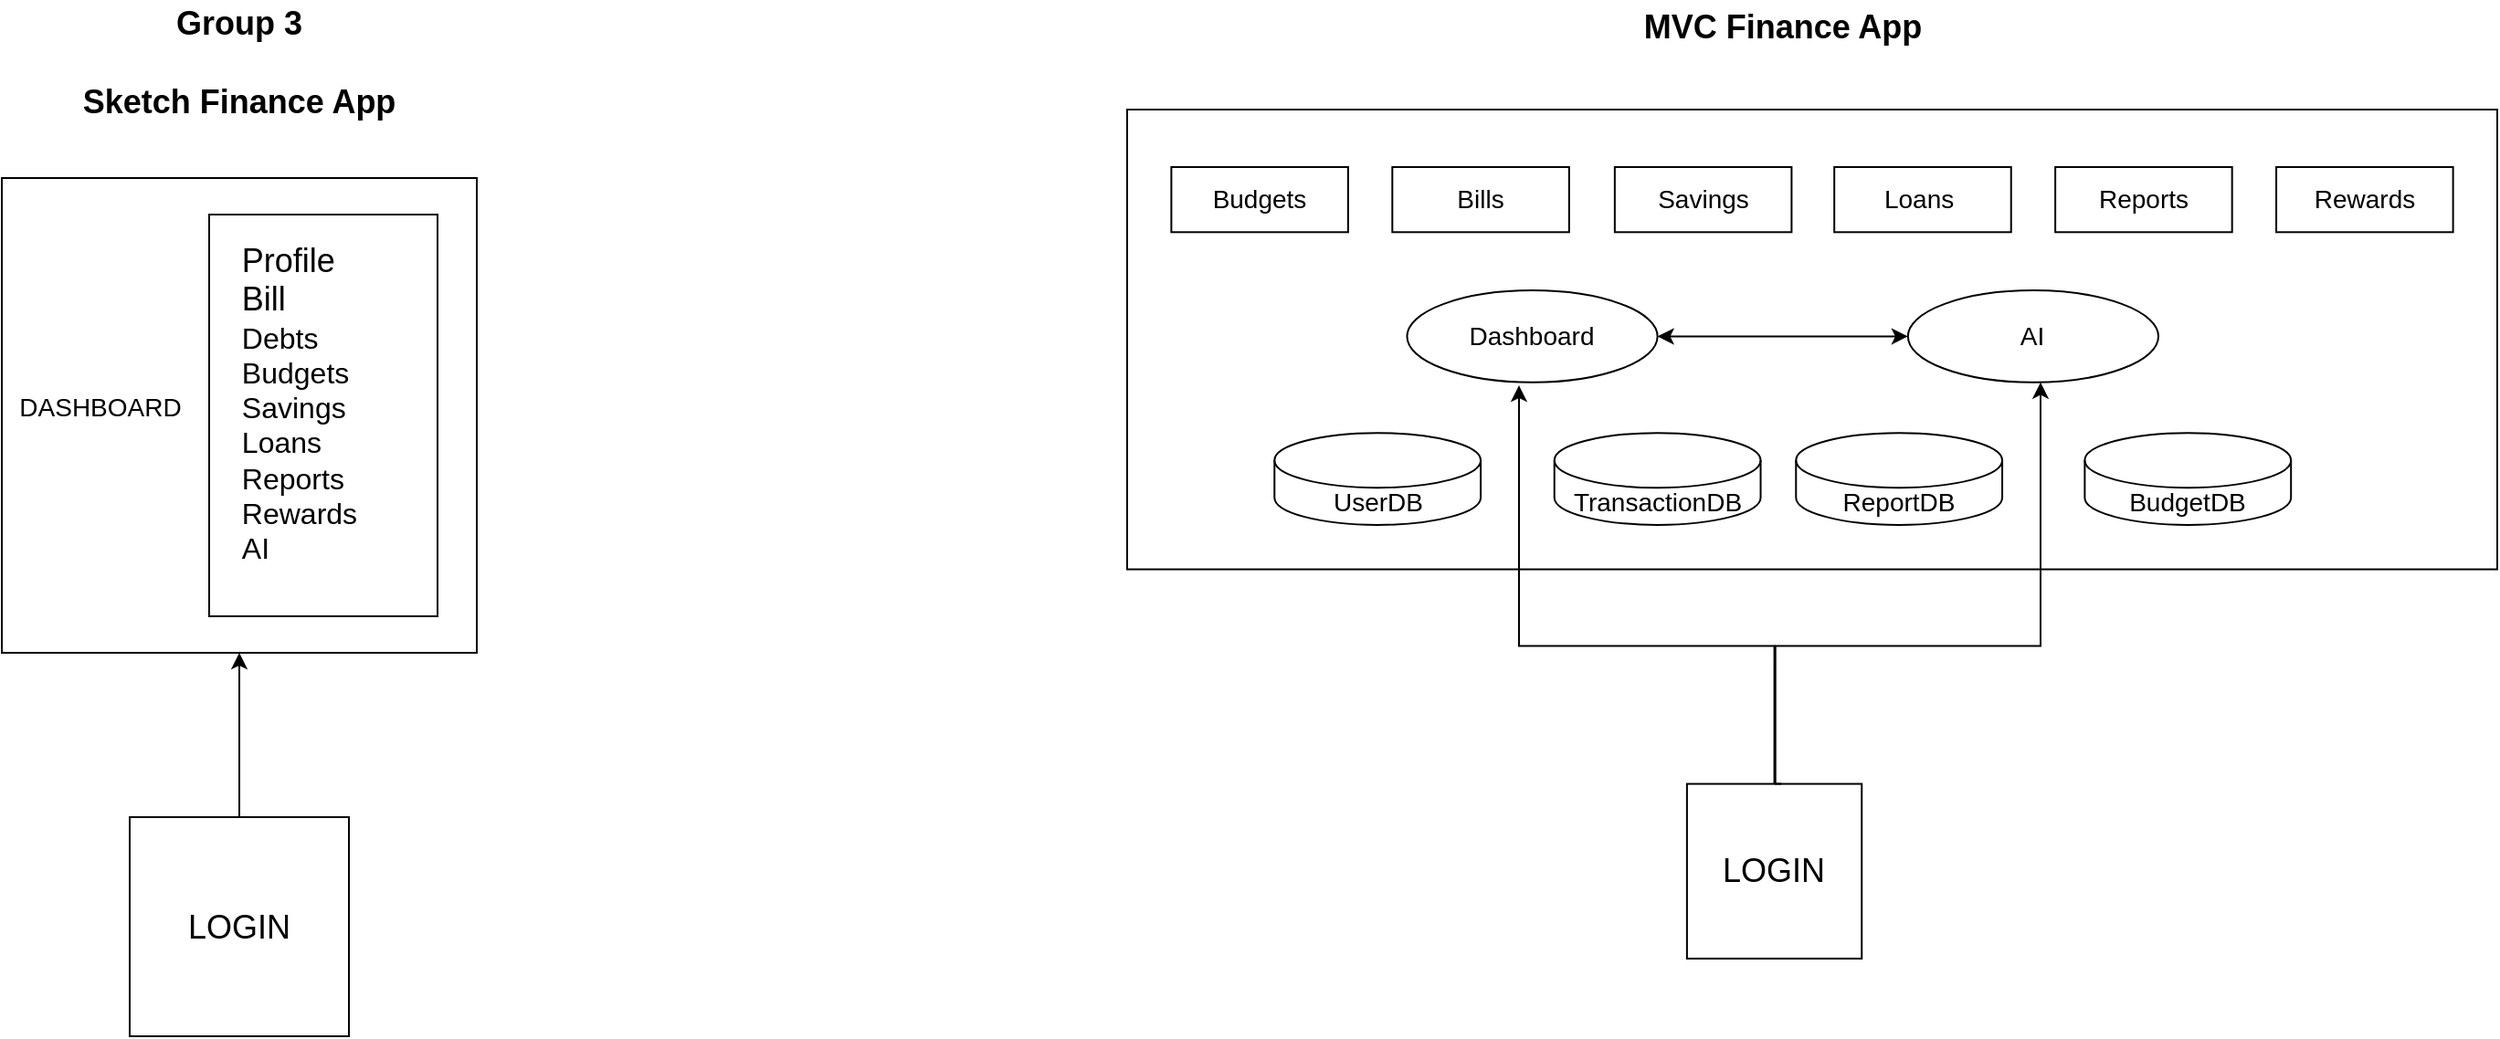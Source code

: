 <mxfile version="24.8.2">
  <diagram name="Page-1" id="ICIlDwkwhrRnBKipHEM9">
    <mxGraphModel dx="2093" dy="933" grid="1" gridSize="10" guides="1" tooltips="1" connect="1" arrows="1" fold="1" page="1" pageScale="1" pageWidth="827" pageHeight="1169" math="0" shadow="0">
      <root>
        <mxCell id="0" />
        <mxCell id="1" parent="0" />
        <mxCell id="7ydnyLyAO0v6t1_Miq5--10" style="edgeStyle=orthogonalEdgeStyle;rounded=0;orthogonalLoop=1;jettySize=auto;html=1;entryX=0.5;entryY=1;entryDx=0;entryDy=0;" edge="1" parent="1" source="7ydnyLyAO0v6t1_Miq5--1" target="7ydnyLyAO0v6t1_Miq5--2">
          <mxGeometry relative="1" as="geometry" />
        </mxCell>
        <mxCell id="7ydnyLyAO0v6t1_Miq5--1" value="&lt;font style=&quot;font-size: 18px;&quot;&gt;LOGIN&lt;/font&gt;" style="whiteSpace=wrap;html=1;aspect=fixed;" vertex="1" parent="1">
          <mxGeometry x="320" y="547.5" width="120" height="120" as="geometry" />
        </mxCell>
        <mxCell id="7ydnyLyAO0v6t1_Miq5--2" value="" style="whiteSpace=wrap;html=1;aspect=fixed;align=left;" vertex="1" parent="1">
          <mxGeometry x="250" y="197.5" width="260" height="260" as="geometry" />
        </mxCell>
        <mxCell id="7ydnyLyAO0v6t1_Miq5--5" value="" style="rounded=0;whiteSpace=wrap;html=1;rotation=90;" vertex="1" parent="1">
          <mxGeometry x="316" y="265" width="220" height="125" as="geometry" />
        </mxCell>
        <mxCell id="7ydnyLyAO0v6t1_Miq5--6" value="&lt;font style=&quot;font-size: 14px;&quot;&gt;DASHBOARD&lt;/font&gt;" style="text;html=1;align=center;verticalAlign=middle;whiteSpace=wrap;rounded=0;" vertex="1" parent="1">
          <mxGeometry x="274" y="307.5" width="60" height="30" as="geometry" />
        </mxCell>
        <mxCell id="7ydnyLyAO0v6t1_Miq5--7" value="&lt;div style=&quot;text-align: left;&quot;&gt;&lt;span style=&quot;background-color: initial;&quot;&gt;&lt;font style=&quot;font-size: 18px;&quot;&gt;Profile&lt;/font&gt;&lt;/span&gt;&lt;/div&gt;&lt;div style=&quot;text-align: left;&quot;&gt;&lt;span style=&quot;background-color: initial;&quot;&gt;&lt;font style=&quot;font-size: 18px;&quot;&gt;Bill&lt;/font&gt;&lt;/span&gt;&lt;/div&gt;&lt;div style=&quot;text-align: left;&quot;&gt;&lt;span style=&quot;background-color: initial;&quot;&gt;&lt;font size=&quot;3&quot; style=&quot;&quot;&gt;Debts&lt;/font&gt;&lt;/span&gt;&lt;/div&gt;&lt;div style=&quot;text-align: left;&quot;&gt;&lt;font size=&quot;3&quot;&gt;Budgets&lt;/font&gt;&lt;/div&gt;&lt;div style=&quot;text-align: left;&quot;&gt;&lt;font size=&quot;3&quot;&gt;Savings&lt;/font&gt;&lt;/div&gt;&lt;div style=&quot;text-align: left;&quot;&gt;&lt;font size=&quot;3&quot;&gt;Loans&lt;/font&gt;&lt;/div&gt;&lt;div style=&quot;text-align: left;&quot;&gt;&lt;font size=&quot;3&quot;&gt;Reports&lt;/font&gt;&lt;/div&gt;&lt;div style=&quot;text-align: left;&quot;&gt;&lt;font size=&quot;3&quot;&gt;Rewards&lt;/font&gt;&lt;/div&gt;&lt;div style=&quot;text-align: left;&quot;&gt;&lt;font size=&quot;3&quot;&gt;AI&lt;/font&gt;&lt;/div&gt;&lt;div&gt;&lt;br&gt;&lt;/div&gt;" style="text;html=1;align=center;verticalAlign=middle;whiteSpace=wrap;rounded=0;" vertex="1" parent="1">
          <mxGeometry x="360" y="252.5" width="106" height="150" as="geometry" />
        </mxCell>
        <mxCell id="7ydnyLyAO0v6t1_Miq5--9" value="&lt;font style=&quot;font-size: 18px;&quot;&gt;&lt;b&gt;Group 3&lt;/b&gt;&lt;/font&gt;&lt;div&gt;&lt;font style=&quot;font-size: 18px;&quot;&gt;&lt;b&gt;&lt;br&gt;&lt;/b&gt;&lt;/font&gt;&lt;/div&gt;&lt;div&gt;&lt;font style=&quot;font-size: 18px;&quot;&gt;&lt;b&gt;Sketch Finance App&lt;/b&gt;&lt;/font&gt;&lt;/div&gt;" style="text;html=1;align=center;verticalAlign=middle;whiteSpace=wrap;rounded=0;" vertex="1" parent="1">
          <mxGeometry x="265" y="120" width="230" height="30" as="geometry" />
        </mxCell>
        <mxCell id="7ydnyLyAO0v6t1_Miq5--12" value="&lt;font style=&quot;font-size: 18px;&quot;&gt;&lt;b&gt;MVC Finance App&lt;/b&gt;&lt;/font&gt;" style="text;html=1;align=center;verticalAlign=middle;whiteSpace=wrap;rounded=0;" vertex="1" parent="1">
          <mxGeometry x="1110" y="100" width="230" height="30" as="geometry" />
        </mxCell>
        <mxCell id="7ydnyLyAO0v6t1_Miq5--31" value="" style="group" vertex="1" connectable="0" parent="1">
          <mxGeometry x="866" y="160" width="750" height="470" as="geometry" />
        </mxCell>
        <mxCell id="7ydnyLyAO0v6t1_Miq5--25" value="" style="rounded=0;whiteSpace=wrap;html=1;" vertex="1" parent="7ydnyLyAO0v6t1_Miq5--31">
          <mxGeometry width="750.0" height="251.786" as="geometry" />
        </mxCell>
        <mxCell id="7ydnyLyAO0v6t1_Miq5--11" value="&lt;font style=&quot;font-size: 18px;&quot;&gt;LOGIN&lt;/font&gt;" style="whiteSpace=wrap;html=1;aspect=fixed;" vertex="1" parent="7ydnyLyAO0v6t1_Miq5--31">
          <mxGeometry x="306.452" y="369.286" width="95.674" height="95.674" as="geometry" />
        </mxCell>
        <mxCell id="7ydnyLyAO0v6t1_Miq5--13" value="&lt;font style=&quot;font-size: 14px;&quot;&gt;UserDB&lt;/font&gt;" style="shape=cylinder3;whiteSpace=wrap;html=1;boundedLbl=1;backgroundOutline=1;size=15;" vertex="1" parent="7ydnyLyAO0v6t1_Miq5--31">
          <mxGeometry x="80.645" y="177.089" width="112.903" height="50.357" as="geometry" />
        </mxCell>
        <mxCell id="7ydnyLyAO0v6t1_Miq5--14" value="&lt;font style=&quot;font-size: 14px;&quot;&gt;TransactionDB&lt;/font&gt;" style="shape=cylinder3;whiteSpace=wrap;html=1;boundedLbl=1;backgroundOutline=1;size=15;" vertex="1" parent="7ydnyLyAO0v6t1_Miq5--31">
          <mxGeometry x="233.871" y="177.089" width="112.903" height="50.357" as="geometry" />
        </mxCell>
        <mxCell id="7ydnyLyAO0v6t1_Miq5--15" value="&lt;font style=&quot;font-size: 14px;&quot;&gt;ReportDB&lt;/font&gt;" style="shape=cylinder3;whiteSpace=wrap;html=1;boundedLbl=1;backgroundOutline=1;size=15;" vertex="1" parent="7ydnyLyAO0v6t1_Miq5--31">
          <mxGeometry x="366.129" y="177.089" width="112.903" height="50.357" as="geometry" />
        </mxCell>
        <mxCell id="7ydnyLyAO0v6t1_Miq5--16" value="&lt;font style=&quot;font-size: 14px;&quot;&gt;BudgetDB&lt;/font&gt;" style="shape=cylinder3;whiteSpace=wrap;html=1;boundedLbl=1;backgroundOutline=1;size=15;" vertex="1" parent="7ydnyLyAO0v6t1_Miq5--31">
          <mxGeometry x="524.194" y="177.089" width="112.903" height="50.357" as="geometry" />
        </mxCell>
        <mxCell id="7ydnyLyAO0v6t1_Miq5--17" value="&lt;font style=&quot;font-size: 14px;&quot;&gt;Dashboard&lt;/font&gt;" style="ellipse;whiteSpace=wrap;html=1;" vertex="1" parent="7ydnyLyAO0v6t1_Miq5--31">
          <mxGeometry x="153.226" y="99.036" width="137.097" height="50.357" as="geometry" />
        </mxCell>
        <mxCell id="7ydnyLyAO0v6t1_Miq5--18" value="&lt;font style=&quot;font-size: 14px;&quot;&gt;AI&lt;/font&gt;" style="ellipse;whiteSpace=wrap;html=1;" vertex="1" parent="7ydnyLyAO0v6t1_Miq5--31">
          <mxGeometry x="427.419" y="99.036" width="137.097" height="50.357" as="geometry" />
        </mxCell>
        <mxCell id="7ydnyLyAO0v6t1_Miq5--19" value="&lt;font style=&quot;font-size: 14px;&quot;&gt;Budgets&lt;/font&gt;" style="rounded=0;whiteSpace=wrap;html=1;" vertex="1" parent="7ydnyLyAO0v6t1_Miq5--31">
          <mxGeometry x="24.194" y="31.473" width="96.774" height="35.67" as="geometry" />
        </mxCell>
        <mxCell id="7ydnyLyAO0v6t1_Miq5--20" value="&lt;font style=&quot;font-size: 14px;&quot;&gt;Bills&lt;/font&gt;" style="rounded=0;whiteSpace=wrap;html=1;" vertex="1" parent="7ydnyLyAO0v6t1_Miq5--31">
          <mxGeometry x="145.161" y="31.473" width="96.774" height="35.67" as="geometry" />
        </mxCell>
        <mxCell id="7ydnyLyAO0v6t1_Miq5--21" value="&lt;font style=&quot;font-size: 14px;&quot;&gt;Savings&lt;/font&gt;" style="rounded=0;whiteSpace=wrap;html=1;" vertex="1" parent="7ydnyLyAO0v6t1_Miq5--31">
          <mxGeometry x="266.935" y="31.473" width="96.774" height="35.67" as="geometry" />
        </mxCell>
        <mxCell id="7ydnyLyAO0v6t1_Miq5--22" value="&lt;font style=&quot;font-size: 14px;&quot;&gt;Loans&amp;nbsp;&lt;/font&gt;" style="rounded=0;whiteSpace=wrap;html=1;" vertex="1" parent="7ydnyLyAO0v6t1_Miq5--31">
          <mxGeometry x="387.097" y="31.473" width="96.774" height="35.67" as="geometry" />
        </mxCell>
        <mxCell id="7ydnyLyAO0v6t1_Miq5--23" value="&lt;font style=&quot;font-size: 14px;&quot;&gt;Reports&lt;/font&gt;" style="rounded=0;whiteSpace=wrap;html=1;" vertex="1" parent="7ydnyLyAO0v6t1_Miq5--31">
          <mxGeometry x="508.065" y="31.473" width="96.774" height="35.67" as="geometry" />
        </mxCell>
        <mxCell id="7ydnyLyAO0v6t1_Miq5--24" value="&lt;font style=&quot;font-size: 14px;&quot;&gt;Rewards&lt;/font&gt;" style="rounded=0;whiteSpace=wrap;html=1;" vertex="1" parent="7ydnyLyAO0v6t1_Miq5--31">
          <mxGeometry x="629.032" y="31.473" width="96.774" height="35.67" as="geometry" />
        </mxCell>
        <mxCell id="7ydnyLyAO0v6t1_Miq5--26" style="edgeStyle=orthogonalEdgeStyle;rounded=0;orthogonalLoop=1;jettySize=auto;html=1;exitX=0.5;exitY=0;exitDx=0;exitDy=0;entryX=0.447;entryY=1.033;entryDx=0;entryDy=0;entryPerimeter=0;" edge="1" parent="7ydnyLyAO0v6t1_Miq5--31" source="7ydnyLyAO0v6t1_Miq5--11" target="7ydnyLyAO0v6t1_Miq5--17">
          <mxGeometry relative="1" as="geometry">
            <mxPoint x="241.935" y="285.357" as="targetPoint" />
            <Array as="points">
              <mxPoint x="354.839" y="369.286" />
              <mxPoint x="354.839" y="293.75" />
              <mxPoint x="214.516" y="293.75" />
            </Array>
          </mxGeometry>
        </mxCell>
        <mxCell id="7ydnyLyAO0v6t1_Miq5--28" value="" style="endArrow=classic;startArrow=classic;html=1;rounded=0;exitX=1;exitY=0.5;exitDx=0;exitDy=0;entryX=0;entryY=0.5;entryDx=0;entryDy=0;" edge="1" parent="7ydnyLyAO0v6t1_Miq5--31" source="7ydnyLyAO0v6t1_Miq5--17" target="7ydnyLyAO0v6t1_Miq5--18">
          <mxGeometry width="50" height="50" relative="1" as="geometry">
            <mxPoint x="354.839" y="243.393" as="sourcePoint" />
            <mxPoint x="395.161" y="201.429" as="targetPoint" />
          </mxGeometry>
        </mxCell>
        <mxCell id="7ydnyLyAO0v6t1_Miq5--29" style="edgeStyle=orthogonalEdgeStyle;rounded=0;orthogonalLoop=1;jettySize=auto;html=1;exitX=0.54;exitY=-0.001;exitDx=0;exitDy=0;exitPerimeter=0;" edge="1" parent="7ydnyLyAO0v6t1_Miq5--31" source="7ydnyLyAO0v6t1_Miq5--11" target="7ydnyLyAO0v6t1_Miq5--18">
          <mxGeometry relative="1" as="geometry">
            <mxPoint x="362.097" y="344.107" as="sourcePoint" />
            <mxPoint x="500" y="151.071" as="targetPoint" />
            <Array as="points">
              <mxPoint x="354.839" y="369.286" />
              <mxPoint x="354.839" y="293.75" />
              <mxPoint x="500" y="293.75" />
            </Array>
          </mxGeometry>
        </mxCell>
      </root>
    </mxGraphModel>
  </diagram>
</mxfile>
